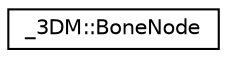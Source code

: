 digraph "Graphical Class Hierarchy"
{
 // INTERACTIVE_SVG=YES
 // LATEX_PDF_SIZE
  edge [fontname="Helvetica",fontsize="10",labelfontname="Helvetica",labelfontsize="10"];
  node [fontname="Helvetica",fontsize="10",shape=record];
  rankdir="LR";
  Node0 [label="_3DM::BoneNode",height=0.2,width=0.4,color="black", fillcolor="white", style="filled",URL="$dc/dce/struct__3_d_m_1_1_bone_node.html",tooltip=" "];
}
